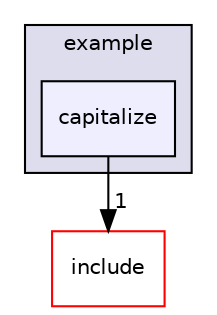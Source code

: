 digraph "build/vendor/rapidjson/src/rapidjson/example/capitalize" {
  compound=true
  node [ fontsize="10", fontname="Helvetica"];
  edge [ labelfontsize="10", labelfontname="Helvetica"];
  subgraph clusterdir_814f8d0b58d2cbbb7a64b29875efd4d1 {
    graph [ bgcolor="#ddddee", pencolor="black", label="example" fontname="Helvetica", fontsize="10", URL="dir_814f8d0b58d2cbbb7a64b29875efd4d1.html"]
  dir_7c7afcda8cc1c1369340fbc9ccb8adbe [shape=box, label="capitalize", style="filled", fillcolor="#eeeeff", pencolor="black", URL="dir_7c7afcda8cc1c1369340fbc9ccb8adbe.html"];
  }
  dir_13cda55ee060365935dd1d37eaa22914 [shape=box label="include" fillcolor="white" style="filled" color="red" URL="dir_13cda55ee060365935dd1d37eaa22914.html"];
  dir_7c7afcda8cc1c1369340fbc9ccb8adbe->dir_13cda55ee060365935dd1d37eaa22914 [headlabel="1", labeldistance=1.5 headhref="dir_000009_000024.html"];
}
